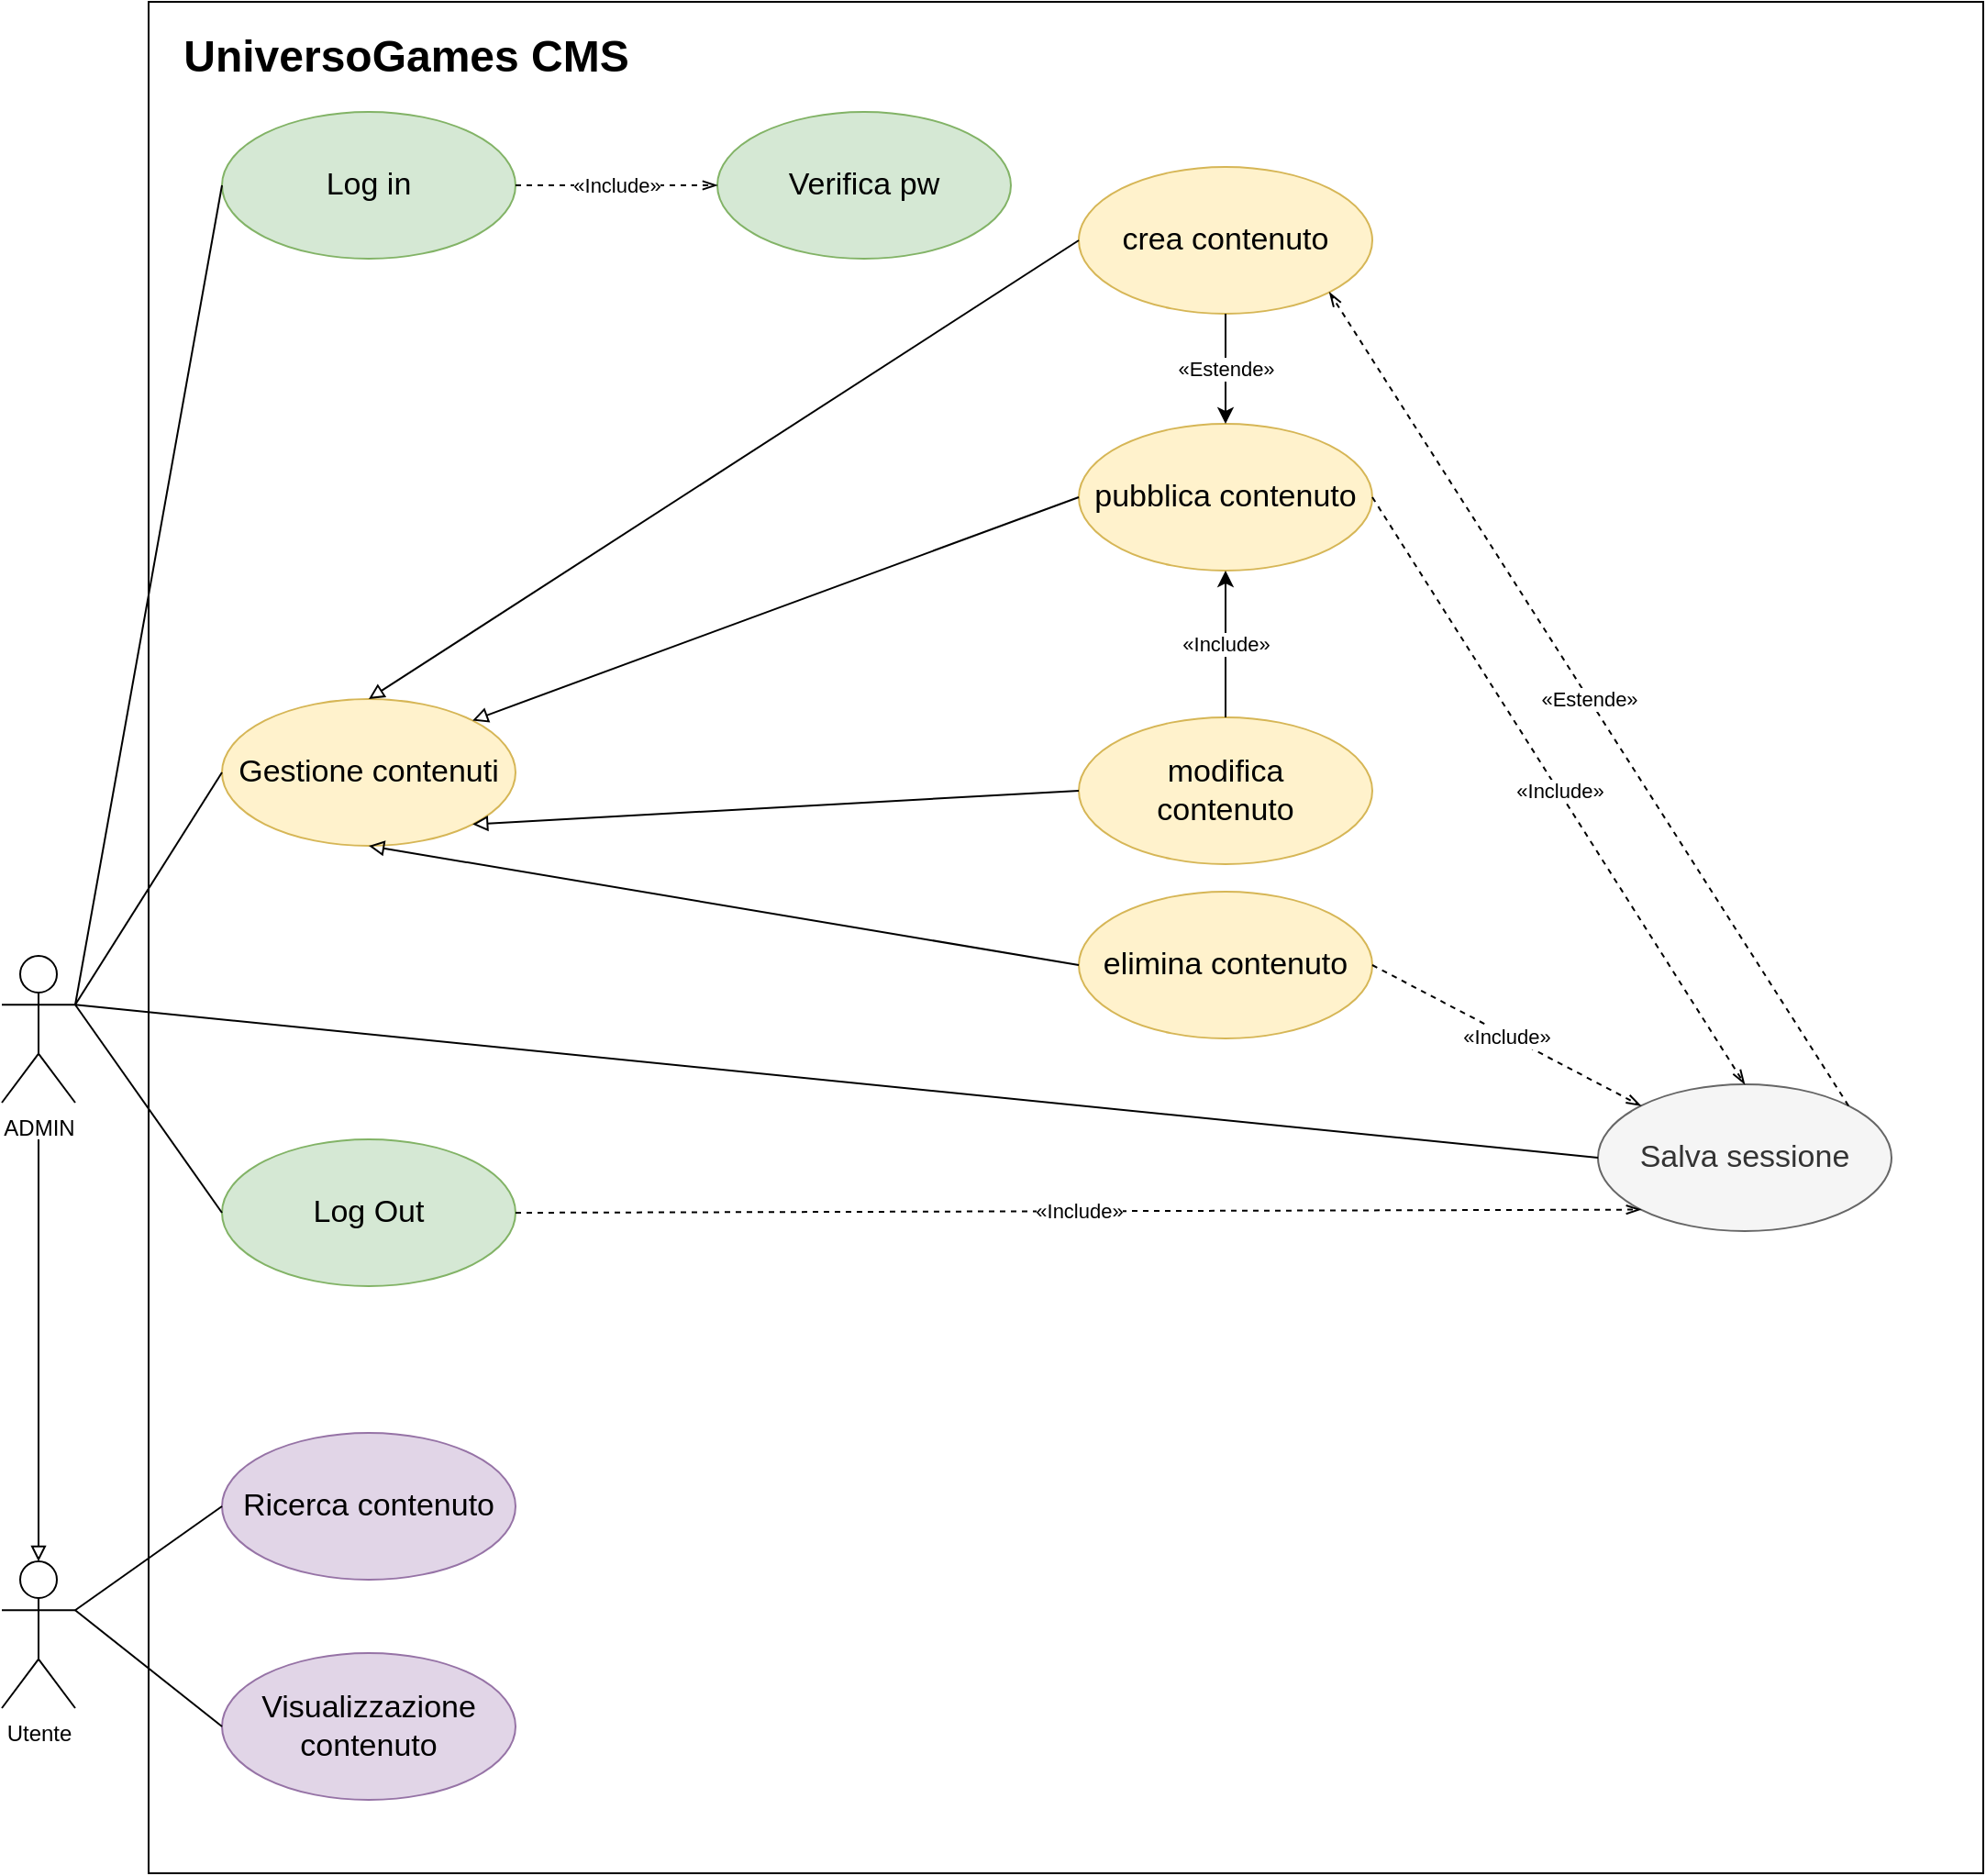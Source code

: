 <mxfile version="14.8.5" type="github"><diagram id="qsyTbOqCN5c524hqZnr1" name="Page-1"><mxGraphModel dx="3017" dy="1089" grid="1" gridSize="10" guides="1" tooltips="1" connect="1" arrows="1" fold="1" page="1" pageScale="1" pageWidth="827" pageHeight="1169" math="0" shadow="0"><root><mxCell id="0"/><mxCell id="1" parent="0"/><mxCell id="StYLJb1Hs_N1OXrj6pAW-124" value="" style="rounded=0;whiteSpace=wrap;html=1;fontSize=12;" vertex="1" parent="1"><mxGeometry x="160" y="20" width="1000" height="1020" as="geometry"/></mxCell><mxCell id="StYLJb1Hs_N1OXrj6pAW-1" value="ADMIN&lt;br&gt;" style="shape=umlActor;verticalLabelPosition=bottom;verticalAlign=top;html=1;outlineConnect=0;" vertex="1" parent="1"><mxGeometry x="80" y="540" width="40" height="80" as="geometry"/></mxCell><mxCell id="StYLJb1Hs_N1OXrj6pAW-7" value="Utente" style="shape=umlActor;verticalLabelPosition=bottom;verticalAlign=top;html=1;outlineConnect=0;" vertex="1" parent="1"><mxGeometry x="80" y="870" width="40" height="80" as="geometry"/></mxCell><mxCell id="StYLJb1Hs_N1OXrj6pAW-45" value="crea&amp;nbsp;contenuto" style="ellipse;whiteSpace=wrap;html=1;fontSize=17;fillColor=#fff2cc;strokeColor=#d6b656;" vertex="1" parent="1"><mxGeometry x="667" y="110" width="160" height="80" as="geometry"/></mxCell><mxCell id="StYLJb1Hs_N1OXrj6pAW-46" value="pubblica contenuto" style="ellipse;whiteSpace=wrap;html=1;fontSize=17;fillColor=#fff2cc;strokeColor=#d6b656;" vertex="1" parent="1"><mxGeometry x="667" y="250" width="160" height="80" as="geometry"/></mxCell><mxCell id="StYLJb1Hs_N1OXrj6pAW-47" value="modifica&lt;br&gt;contenuto" style="ellipse;whiteSpace=wrap;html=1;fontSize=17;fillColor=#fff2cc;strokeColor=#d6b656;" vertex="1" parent="1"><mxGeometry x="667" y="410" width="160" height="80" as="geometry"/></mxCell><mxCell id="StYLJb1Hs_N1OXrj6pAW-48" value="elimina contenuto" style="ellipse;whiteSpace=wrap;html=1;fontSize=17;fillColor=#fff2cc;strokeColor=#d6b656;" vertex="1" parent="1"><mxGeometry x="667" y="505" width="160" height="80" as="geometry"/></mxCell><mxCell id="StYLJb1Hs_N1OXrj6pAW-58" value="" style="endArrow=classic;html=1;fontSize=12;exitX=0.5;exitY=0;exitDx=0;exitDy=0;entryX=0.5;entryY=1;entryDx=0;entryDy=0;" edge="1" parent="1" source="StYLJb1Hs_N1OXrj6pAW-47" target="StYLJb1Hs_N1OXrj6pAW-46"><mxGeometry relative="1" as="geometry"><mxPoint x="681" y="430" as="sourcePoint"/><mxPoint x="781" y="430" as="targetPoint"/></mxGeometry></mxCell><mxCell id="StYLJb1Hs_N1OXrj6pAW-59" value="&lt;font style=&quot;font-size: 11px&quot;&gt;«Include»&lt;/font&gt;" style="edgeLabel;resizable=0;html=1;align=center;verticalAlign=middle;" connectable="0" vertex="1" parent="StYLJb1Hs_N1OXrj6pAW-58"><mxGeometry relative="1" as="geometry"/></mxCell><mxCell id="StYLJb1Hs_N1OXrj6pAW-60" value="" style="endArrow=classic;html=1;fontSize=12;entryX=0.5;entryY=0;entryDx=0;entryDy=0;exitX=0.5;exitY=1;exitDx=0;exitDy=0;" edge="1" parent="1" source="StYLJb1Hs_N1OXrj6pAW-45" target="StYLJb1Hs_N1OXrj6pAW-46"><mxGeometry relative="1" as="geometry"><mxPoint x="747" y="160" as="sourcePoint"/><mxPoint x="721.309" y="294.73" as="targetPoint"/></mxGeometry></mxCell><mxCell id="StYLJb1Hs_N1OXrj6pAW-61" value="&lt;font style=&quot;font-size: 11px&quot;&gt;«Estende»&lt;/font&gt;" style="edgeLabel;resizable=0;html=1;align=center;verticalAlign=middle;" connectable="0" vertex="1" parent="StYLJb1Hs_N1OXrj6pAW-60"><mxGeometry relative="1" as="geometry"/></mxCell><mxCell id="StYLJb1Hs_N1OXrj6pAW-62" value="&lt;font style=&quot;font-size: 17px&quot;&gt;Log in&lt;/font&gt;" style="ellipse;whiteSpace=wrap;html=1;fontSize=12;fillColor=#d5e8d4;strokeColor=#82b366;" vertex="1" parent="1"><mxGeometry x="200" y="80" width="160" height="80" as="geometry"/></mxCell><mxCell id="StYLJb1Hs_N1OXrj6pAW-63" value="&lt;font style=&quot;font-size: 17px&quot;&gt;Log Out&lt;/font&gt;" style="ellipse;whiteSpace=wrap;html=1;fontSize=12;fillColor=#d5e8d4;strokeColor=#82b366;" vertex="1" parent="1"><mxGeometry x="200" y="640" width="160" height="80" as="geometry"/></mxCell><mxCell id="StYLJb1Hs_N1OXrj6pAW-64" value="&lt;font style=&quot;font-size: 17px&quot;&gt;Salva sessione&lt;/font&gt;" style="ellipse;whiteSpace=wrap;html=1;fontSize=12;fillColor=#f5f5f5;strokeColor=#666666;fontColor=#333333;" vertex="1" parent="1"><mxGeometry x="950" y="610" width="160" height="80" as="geometry"/></mxCell><mxCell id="StYLJb1Hs_N1OXrj6pAW-65" value="" style="endArrow=openThin;html=1;fontSize=12;exitX=1;exitY=0.5;exitDx=0;exitDy=0;entryX=0.5;entryY=0;entryDx=0;entryDy=0;dashed=1;endFill=0;" edge="1" parent="1" source="StYLJb1Hs_N1OXrj6pAW-46" target="StYLJb1Hs_N1OXrj6pAW-64"><mxGeometry relative="1" as="geometry"><mxPoint x="1031.31" y="615" as="sourcePoint"/><mxPoint x="1120.31" y="575" as="targetPoint"/></mxGeometry></mxCell><mxCell id="StYLJb1Hs_N1OXrj6pAW-66" value="&lt;font style=&quot;font-size: 11px&quot;&gt;«Include»&lt;/font&gt;" style="edgeLabel;resizable=0;html=1;align=center;verticalAlign=middle;" connectable="0" vertex="1" parent="StYLJb1Hs_N1OXrj6pAW-65"><mxGeometry relative="1" as="geometry"/></mxCell><mxCell id="StYLJb1Hs_N1OXrj6pAW-67" value="" style="endArrow=openThin;html=1;fontSize=12;entryX=0;entryY=1;entryDx=0;entryDy=0;exitX=1;exitY=0.5;exitDx=0;exitDy=0;dashed=1;endFill=0;" edge="1" parent="1" source="StYLJb1Hs_N1OXrj6pAW-63" target="StYLJb1Hs_N1OXrj6pAW-64"><mxGeometry relative="1" as="geometry"><mxPoint x="942.31" y="1068" as="sourcePoint"/><mxPoint x="1181.31" y="615" as="targetPoint"/></mxGeometry></mxCell><mxCell id="StYLJb1Hs_N1OXrj6pAW-68" value="&lt;font style=&quot;font-size: 11px&quot;&gt;«Include»&lt;/font&gt;" style="edgeLabel;resizable=0;html=1;align=center;verticalAlign=middle;" connectable="0" vertex="1" parent="StYLJb1Hs_N1OXrj6pAW-67"><mxGeometry relative="1" as="geometry"/></mxCell><mxCell id="StYLJb1Hs_N1OXrj6pAW-70" value="" style="endArrow=none;html=1;fontSize=12;entryX=0;entryY=0.5;entryDx=0;entryDy=0;exitX=1;exitY=0.333;exitDx=0;exitDy=0;exitPerimeter=0;" edge="1" parent="1" source="StYLJb1Hs_N1OXrj6pAW-1" target="StYLJb1Hs_N1OXrj6pAW-63"><mxGeometry width="50" height="50" relative="1" as="geometry"><mxPoint x="190" y="580" as="sourcePoint"/><mxPoint x="220" y="920" as="targetPoint"/></mxGeometry></mxCell><mxCell id="StYLJb1Hs_N1OXrj6pAW-72" value="" style="endArrow=openThin;html=1;fontSize=12;exitX=1;exitY=0;exitDx=0;exitDy=0;dashed=1;entryX=1;entryY=1;entryDx=0;entryDy=0;endFill=0;" edge="1" parent="1" source="StYLJb1Hs_N1OXrj6pAW-64" target="StYLJb1Hs_N1OXrj6pAW-45"><mxGeometry relative="1" as="geometry"><mxPoint x="907.31" y="130" as="sourcePoint"/><mxPoint x="1230" y="180" as="targetPoint"/></mxGeometry></mxCell><mxCell id="StYLJb1Hs_N1OXrj6pAW-73" value="&lt;font style=&quot;font-size: 11px&quot;&gt;«Estende»&lt;/font&gt;" style="edgeLabel;resizable=0;html=1;align=center;verticalAlign=middle;" connectable="0" vertex="1" parent="StYLJb1Hs_N1OXrj6pAW-72"><mxGeometry relative="1" as="geometry"/></mxCell><mxCell id="StYLJb1Hs_N1OXrj6pAW-74" value="" style="endArrow=openThin;html=1;fontSize=12;exitX=1;exitY=0.5;exitDx=0;exitDy=0;entryX=0;entryY=0;entryDx=0;entryDy=0;dashed=1;endFill=0;" edge="1" parent="1" source="StYLJb1Hs_N1OXrj6pAW-48" target="StYLJb1Hs_N1OXrj6pAW-64"><mxGeometry relative="1" as="geometry"><mxPoint x="951.31" y="675" as="sourcePoint"/><mxPoint x="1111.31" y="595" as="targetPoint"/></mxGeometry></mxCell><mxCell id="StYLJb1Hs_N1OXrj6pAW-75" value="&lt;font style=&quot;font-size: 11px&quot;&gt;«Include»&lt;/font&gt;" style="edgeLabel;resizable=0;html=1;align=center;verticalAlign=middle;" connectable="0" vertex="1" parent="StYLJb1Hs_N1OXrj6pAW-74"><mxGeometry relative="1" as="geometry"/></mxCell><mxCell id="StYLJb1Hs_N1OXrj6pAW-81" value="&lt;font style=&quot;font-size: 17px&quot;&gt;Gestione contenuti&lt;br&gt;&lt;/font&gt;" style="ellipse;whiteSpace=wrap;html=1;fontSize=12;fillColor=#fff2cc;strokeColor=#d6b656;" vertex="1" parent="1"><mxGeometry x="200.0" y="400" width="160" height="80" as="geometry"/></mxCell><mxCell id="StYLJb1Hs_N1OXrj6pAW-84" value="" style="endArrow=block;html=1;fontSize=12;entryX=0.5;entryY=0;entryDx=0;entryDy=0;exitX=0;exitY=0.5;exitDx=0;exitDy=0;endFill=0;" edge="1" parent="1" source="StYLJb1Hs_N1OXrj6pAW-45" target="StYLJb1Hs_N1OXrj6pAW-81"><mxGeometry width="50" height="50" relative="1" as="geometry"><mxPoint x="747" y="130" as="sourcePoint"/><mxPoint x="677.31" y="370" as="targetPoint"/></mxGeometry></mxCell><mxCell id="StYLJb1Hs_N1OXrj6pAW-85" value="" style="endArrow=block;html=1;fontSize=12;entryX=1;entryY=0;entryDx=0;entryDy=0;exitX=0;exitY=0.5;exitDx=0;exitDy=0;endFill=0;" edge="1" parent="1" source="StYLJb1Hs_N1OXrj6pAW-46" target="StYLJb1Hs_N1OXrj6pAW-81"><mxGeometry width="50" height="50" relative="1" as="geometry"><mxPoint x="627.31" y="420" as="sourcePoint"/><mxPoint x="677.31" y="370" as="targetPoint"/></mxGeometry></mxCell><mxCell id="StYLJb1Hs_N1OXrj6pAW-86" value="" style="endArrow=block;html=1;fontSize=12;entryX=1;entryY=1;entryDx=0;entryDy=0;exitX=0;exitY=0.5;exitDx=0;exitDy=0;endFill=0;" edge="1" parent="1" source="StYLJb1Hs_N1OXrj6pAW-47" target="StYLJb1Hs_N1OXrj6pAW-81"><mxGeometry width="50" height="50" relative="1" as="geometry"><mxPoint x="627.31" y="420" as="sourcePoint"/><mxPoint x="677.31" y="370" as="targetPoint"/></mxGeometry></mxCell><mxCell id="StYLJb1Hs_N1OXrj6pAW-87" value="" style="endArrow=block;html=1;fontSize=12;entryX=0.5;entryY=1;entryDx=0;entryDy=0;exitX=0;exitY=0.5;exitDx=0;exitDy=0;endFill=0;" edge="1" parent="1" source="StYLJb1Hs_N1OXrj6pAW-48" target="StYLJb1Hs_N1OXrj6pAW-81"><mxGeometry width="50" height="50" relative="1" as="geometry"><mxPoint x="567.31" y="490" as="sourcePoint"/><mxPoint x="617.31" y="440" as="targetPoint"/></mxGeometry></mxCell><mxCell id="StYLJb1Hs_N1OXrj6pAW-90" value="" style="endArrow=none;html=1;fontSize=12;exitX=1;exitY=0.333;exitDx=0;exitDy=0;exitPerimeter=0;entryX=0;entryY=0.5;entryDx=0;entryDy=0;" edge="1" parent="1" source="StYLJb1Hs_N1OXrj6pAW-1" target="StYLJb1Hs_N1OXrj6pAW-62"><mxGeometry width="50" height="50" relative="1" as="geometry"><mxPoint x="130" y="560" as="sourcePoint"/><mxPoint x="180" y="510" as="targetPoint"/></mxGeometry></mxCell><mxCell id="StYLJb1Hs_N1OXrj6pAW-92" value="&lt;span style=&quot;font-size: 17px&quot;&gt;Ricerca contenuto&lt;/span&gt;" style="ellipse;whiteSpace=wrap;html=1;fontSize=12;fillColor=#e1d5e7;strokeColor=#9673a6;" vertex="1" parent="1"><mxGeometry x="200" y="800" width="160" height="80" as="geometry"/></mxCell><mxCell id="StYLJb1Hs_N1OXrj6pAW-93" value="&lt;font style=&quot;font-size: 17px&quot;&gt;Visualizzazione&lt;br&gt;contenuto&lt;/font&gt;" style="ellipse;whiteSpace=wrap;html=1;fontSize=12;fillColor=#e1d5e7;strokeColor=#9673a6;" vertex="1" parent="1"><mxGeometry x="200" y="920" width="160" height="80" as="geometry"/></mxCell><mxCell id="StYLJb1Hs_N1OXrj6pAW-95" value="" style="endArrow=none;html=1;fontSize=12;exitX=0;exitY=0.5;exitDx=0;exitDy=0;entryX=1;entryY=0.333;entryDx=0;entryDy=0;entryPerimeter=0;" edge="1" parent="1" source="StYLJb1Hs_N1OXrj6pAW-92" target="StYLJb1Hs_N1OXrj6pAW-7"><mxGeometry width="50" height="50" relative="1" as="geometry"><mxPoint x="840" y="700" as="sourcePoint"/><mxPoint x="120" y="900" as="targetPoint"/></mxGeometry></mxCell><mxCell id="StYLJb1Hs_N1OXrj6pAW-96" value="" style="endArrow=none;html=1;fontSize=12;exitX=0;exitY=0.5;exitDx=0;exitDy=0;entryX=1;entryY=0.333;entryDx=0;entryDy=0;entryPerimeter=0;" edge="1" parent="1" source="StYLJb1Hs_N1OXrj6pAW-93" target="StYLJb1Hs_N1OXrj6pAW-7"><mxGeometry width="50" height="50" relative="1" as="geometry"><mxPoint x="860" y="800" as="sourcePoint"/><mxPoint x="910" y="750" as="targetPoint"/></mxGeometry></mxCell><mxCell id="StYLJb1Hs_N1OXrj6pAW-104" value="" style="endArrow=none;html=1;fontSize=12;exitX=1;exitY=0.333;exitDx=0;exitDy=0;exitPerimeter=0;entryX=0;entryY=0.5;entryDx=0;entryDy=0;" edge="1" parent="1" source="StYLJb1Hs_N1OXrj6pAW-1" target="StYLJb1Hs_N1OXrj6pAW-64"><mxGeometry width="50" height="50" relative="1" as="geometry"><mxPoint x="620" y="600" as="sourcePoint"/><mxPoint x="670" y="550" as="targetPoint"/></mxGeometry></mxCell><mxCell id="StYLJb1Hs_N1OXrj6pAW-110" value="&lt;font style=&quot;font-size: 24px&quot;&gt;&lt;b&gt;UniversoGames CMS&lt;/b&gt;&lt;/font&gt;" style="text;html=1;align=center;verticalAlign=middle;resizable=0;points=[];autosize=1;strokeColor=none;fontSize=12;" vertex="1" parent="1"><mxGeometry x="170" y="40" width="260" height="20" as="geometry"/></mxCell><mxCell id="StYLJb1Hs_N1OXrj6pAW-117" value="" style="endArrow=none;html=1;fontSize=12;exitX=1;exitY=0.333;exitDx=0;exitDy=0;exitPerimeter=0;entryX=0;entryY=0.5;entryDx=0;entryDy=0;" edge="1" parent="1" source="StYLJb1Hs_N1OXrj6pAW-1" target="StYLJb1Hs_N1OXrj6pAW-81"><mxGeometry width="50" height="50" relative="1" as="geometry"><mxPoint x="710" y="590" as="sourcePoint"/><mxPoint x="760" y="540" as="targetPoint"/></mxGeometry></mxCell><mxCell id="StYLJb1Hs_N1OXrj6pAW-118" value="&lt;font style=&quot;font-size: 17px&quot;&gt;Verifica pw&lt;br&gt;&lt;/font&gt;" style="ellipse;whiteSpace=wrap;html=1;fontSize=12;fillColor=#d5e8d4;strokeColor=#82b366;" vertex="1" parent="1"><mxGeometry x="470" y="80" width="160" height="80" as="geometry"/></mxCell><mxCell id="StYLJb1Hs_N1OXrj6pAW-119" value="" style="endArrow=openThin;html=1;fontSize=12;exitX=1;exitY=0.5;exitDx=0;exitDy=0;entryX=0;entryY=0.5;entryDx=0;entryDy=0;dashed=1;endFill=0;" edge="1" parent="1" source="StYLJb1Hs_N1OXrj6pAW-62" target="StYLJb1Hs_N1OXrj6pAW-118"><mxGeometry relative="1" as="geometry"><mxPoint x="463.431" y="361.716" as="sourcePoint"/><mxPoint x="440.0" y="210" as="targetPoint"/></mxGeometry></mxCell><mxCell id="StYLJb1Hs_N1OXrj6pAW-120" value="&lt;font style=&quot;font-size: 11px&quot;&gt;«Include»&lt;/font&gt;" style="edgeLabel;resizable=0;html=1;align=center;verticalAlign=middle;" connectable="0" vertex="1" parent="StYLJb1Hs_N1OXrj6pAW-119"><mxGeometry relative="1" as="geometry"/></mxCell><mxCell id="StYLJb1Hs_N1OXrj6pAW-123" value="" style="endArrow=block;html=1;fontSize=12;entryX=0.5;entryY=0;entryDx=0;entryDy=0;endFill=0;entryPerimeter=0;" edge="1" parent="1" target="StYLJb1Hs_N1OXrj6pAW-7"><mxGeometry width="50" height="50" relative="1" as="geometry"><mxPoint x="100" y="640" as="sourcePoint"/><mxPoint x="99.999" y="721.716" as="targetPoint"/></mxGeometry></mxCell></root></mxGraphModel></diagram></mxfile>
